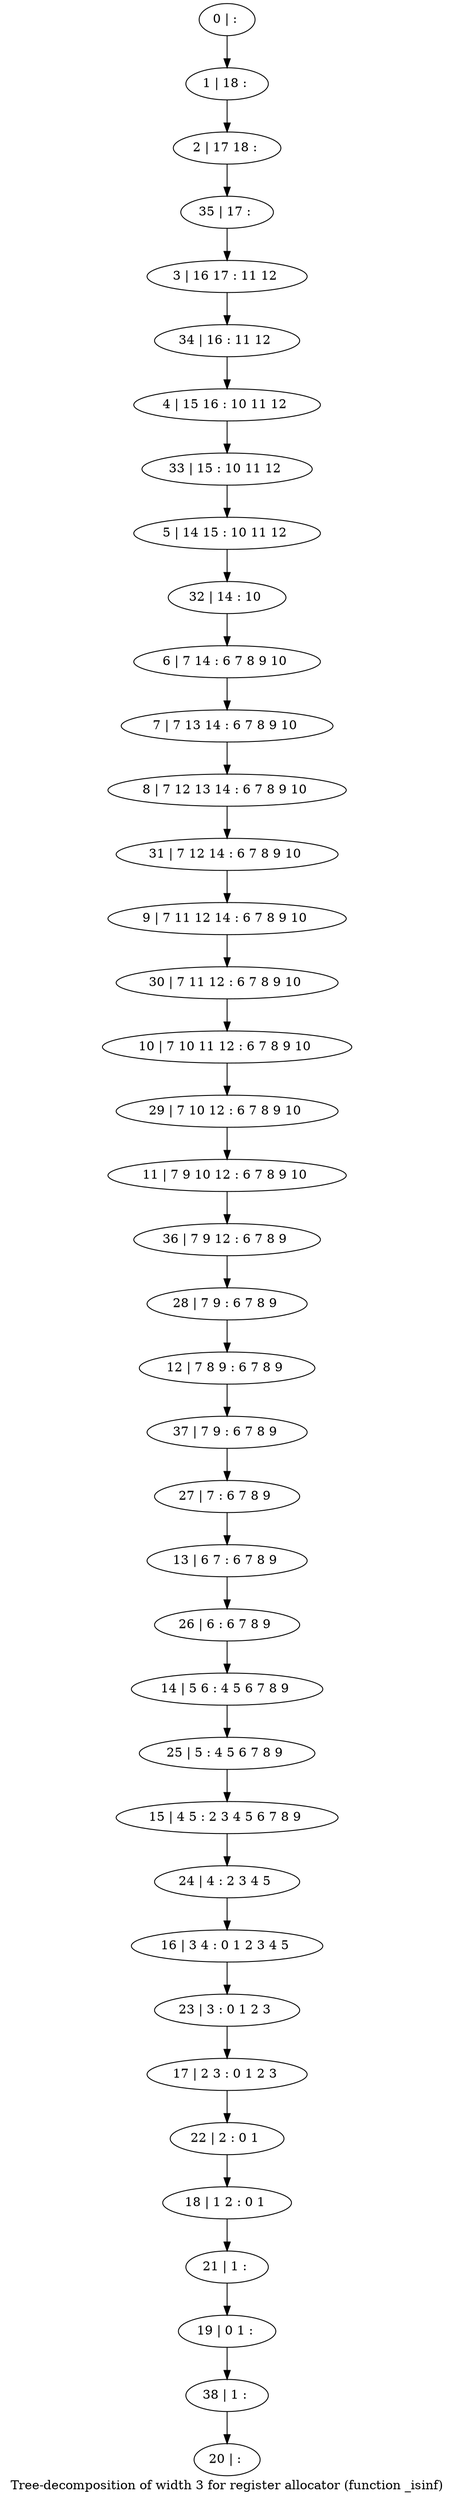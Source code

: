 digraph G {
graph [label="Tree-decomposition of width 3 for register allocator (function _isinf)"]
0[label="0 | : "];
1[label="1 | 18 : "];
2[label="2 | 17 18 : "];
3[label="3 | 16 17 : 11 12 "];
4[label="4 | 15 16 : 10 11 12 "];
5[label="5 | 14 15 : 10 11 12 "];
6[label="6 | 7 14 : 6 7 8 9 10 "];
7[label="7 | 7 13 14 : 6 7 8 9 10 "];
8[label="8 | 7 12 13 14 : 6 7 8 9 10 "];
9[label="9 | 7 11 12 14 : 6 7 8 9 10 "];
10[label="10 | 7 10 11 12 : 6 7 8 9 10 "];
11[label="11 | 7 9 10 12 : 6 7 8 9 10 "];
12[label="12 | 7 8 9 : 6 7 8 9 "];
13[label="13 | 6 7 : 6 7 8 9 "];
14[label="14 | 5 6 : 4 5 6 7 8 9 "];
15[label="15 | 4 5 : 2 3 4 5 6 7 8 9 "];
16[label="16 | 3 4 : 0 1 2 3 4 5 "];
17[label="17 | 2 3 : 0 1 2 3 "];
18[label="18 | 1 2 : 0 1 "];
19[label="19 | 0 1 : "];
20[label="20 | : "];
21[label="21 | 1 : "];
22[label="22 | 2 : 0 1 "];
23[label="23 | 3 : 0 1 2 3 "];
24[label="24 | 4 : 2 3 4 5 "];
25[label="25 | 5 : 4 5 6 7 8 9 "];
26[label="26 | 6 : 6 7 8 9 "];
27[label="27 | 7 : 6 7 8 9 "];
28[label="28 | 7 9 : 6 7 8 9 "];
29[label="29 | 7 10 12 : 6 7 8 9 10 "];
30[label="30 | 7 11 12 : 6 7 8 9 10 "];
31[label="31 | 7 12 14 : 6 7 8 9 10 "];
32[label="32 | 14 : 10 "];
33[label="33 | 15 : 10 11 12 "];
34[label="34 | 16 : 11 12 "];
35[label="35 | 17 : "];
36[label="36 | 7 9 12 : 6 7 8 9 "];
37[label="37 | 7 9 : 6 7 8 9 "];
38[label="38 | 1 : "];
0->1 ;
1->2 ;
6->7 ;
7->8 ;
21->19 ;
18->21 ;
22->18 ;
17->22 ;
23->17 ;
16->23 ;
24->16 ;
15->24 ;
25->15 ;
14->25 ;
26->14 ;
13->26 ;
27->13 ;
28->12 ;
29->11 ;
10->29 ;
30->10 ;
9->30 ;
31->9 ;
8->31 ;
32->6 ;
5->32 ;
33->5 ;
4->33 ;
34->4 ;
3->34 ;
35->3 ;
2->35 ;
36->28 ;
11->36 ;
37->27 ;
12->37 ;
38->20 ;
19->38 ;
}
